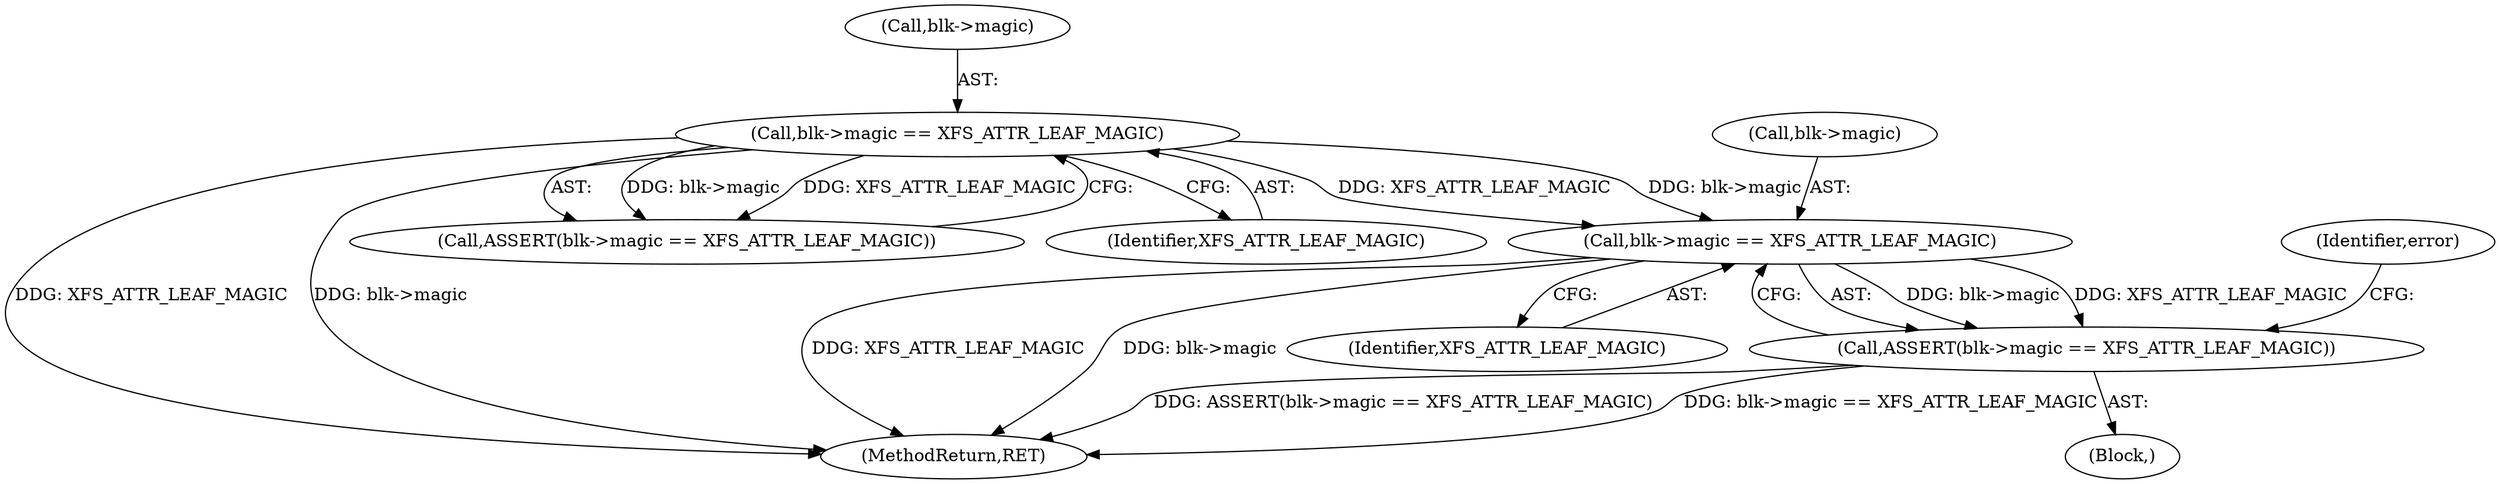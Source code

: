 digraph "0_linux_8275cdd0e7ac550dcce2b3ef6d2fb3b808c1ae59_1@pointer" {
"1000603" [label="(Call,blk->magic == XFS_ATTR_LEAF_MAGIC)"];
"1000206" [label="(Call,blk->magic == XFS_ATTR_LEAF_MAGIC)"];
"1000602" [label="(Call,ASSERT(blk->magic == XFS_ATTR_LEAF_MAGIC))"];
"1000478" [label="(Block,)"];
"1000724" [label="(MethodReturn,RET)"];
"1000609" [label="(Identifier,error)"];
"1000604" [label="(Call,blk->magic)"];
"1000206" [label="(Call,blk->magic == XFS_ATTR_LEAF_MAGIC)"];
"1000205" [label="(Call,ASSERT(blk->magic == XFS_ATTR_LEAF_MAGIC))"];
"1000603" [label="(Call,blk->magic == XFS_ATTR_LEAF_MAGIC)"];
"1000607" [label="(Identifier,XFS_ATTR_LEAF_MAGIC)"];
"1000207" [label="(Call,blk->magic)"];
"1000210" [label="(Identifier,XFS_ATTR_LEAF_MAGIC)"];
"1000602" [label="(Call,ASSERT(blk->magic == XFS_ATTR_LEAF_MAGIC))"];
"1000603" -> "1000602"  [label="AST: "];
"1000603" -> "1000607"  [label="CFG: "];
"1000604" -> "1000603"  [label="AST: "];
"1000607" -> "1000603"  [label="AST: "];
"1000602" -> "1000603"  [label="CFG: "];
"1000603" -> "1000724"  [label="DDG: XFS_ATTR_LEAF_MAGIC"];
"1000603" -> "1000724"  [label="DDG: blk->magic"];
"1000603" -> "1000602"  [label="DDG: blk->magic"];
"1000603" -> "1000602"  [label="DDG: XFS_ATTR_LEAF_MAGIC"];
"1000206" -> "1000603"  [label="DDG: blk->magic"];
"1000206" -> "1000603"  [label="DDG: XFS_ATTR_LEAF_MAGIC"];
"1000206" -> "1000205"  [label="AST: "];
"1000206" -> "1000210"  [label="CFG: "];
"1000207" -> "1000206"  [label="AST: "];
"1000210" -> "1000206"  [label="AST: "];
"1000205" -> "1000206"  [label="CFG: "];
"1000206" -> "1000724"  [label="DDG: XFS_ATTR_LEAF_MAGIC"];
"1000206" -> "1000724"  [label="DDG: blk->magic"];
"1000206" -> "1000205"  [label="DDG: blk->magic"];
"1000206" -> "1000205"  [label="DDG: XFS_ATTR_LEAF_MAGIC"];
"1000602" -> "1000478"  [label="AST: "];
"1000609" -> "1000602"  [label="CFG: "];
"1000602" -> "1000724"  [label="DDG: ASSERT(blk->magic == XFS_ATTR_LEAF_MAGIC)"];
"1000602" -> "1000724"  [label="DDG: blk->magic == XFS_ATTR_LEAF_MAGIC"];
}

